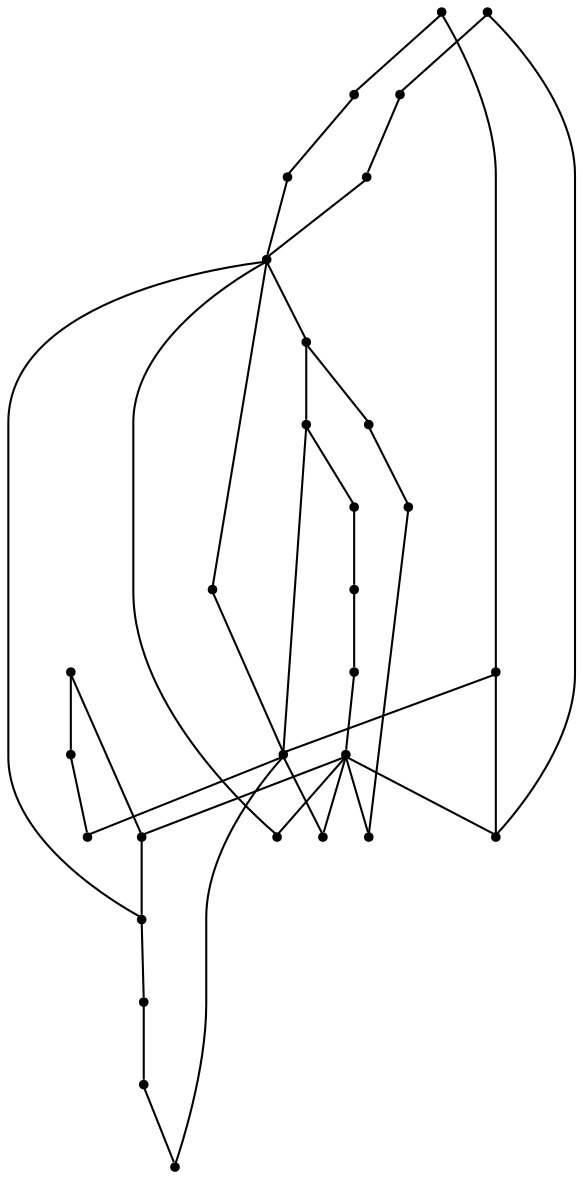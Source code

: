 graph {
  node [shape=point,comment="{\"directed\":false,\"doi\":\"10.1007/978-3-031-22203-0_18\",\"figure\":\"2 (2)\"}"]

  v0 [pos="1570.8888113105563,1259.4268083589827"]
  v1 [pos="1528.809112310551,1373.8436070035946"]
  v2 [pos="1497.5854823336026,1319.7773272441905"]
  v3 [pos="1513.202479778119,1346.8042991229697"]
  v4 [pos="1373.2781378748311,1611.1837359985407"]
  v5 [pos="1466.371168059847,1265.7089490927196"]
  v6 [pos="1481.9829194599033,1292.7359209714991"]
  v7 [pos="1459.6897740412837,1503.863826498227"]
  v8 [pos="1450.7654575594715,1238.6675428200283"]
  v9 [pos="1146.3951404418447,1237.6955103859348"]
  v10 [pos="1342.0617251832916,1517.5293504809827"]
  v11 [pos="1295.234483123752,1736.0532296091283"]
  v12 [pos="1217.1908283726725,1829.7034183425533"]
  v13 [pos="1303.6024645391253,1233.513669347884"]
  v14 [pos="1232.801530563837,1736.0532296091283"]
  v15 [pos="1264.0180704322122,1736.0532296091285"]
  v16 [pos="1170.364635522025,1736.0532296091285"]
  v17 [pos="1217.1908283726727,1330.2288458388562"]
  v18 [pos="1201.5840686634056,1736.0532296091283"]
  v19 [pos="1139.147046444758,1736.0532296091283"]
  v20 [pos="1107.9327321710023,1517.5293504809827"]
  v21 [pos="990.3067181423763,1508.0446183402441"]
  v22 [pos="1061.1033916936788,1611.1837359985407"]
  v23 [pos="879.1015127965873,1263.6086493970333"]
  v24 [pos="999.2331330419727,1242.846236269979"]
  v25 [pos="968.0135727237569,1296.9198604016162"]
  v26 [pos="983.6202052561887,1269.8846221298477"]
  v27 [pos="936.7961108233251,1350.988238553087"]
  v28 [pos="952.406940191325,1323.9530002813185"]
  v29 [pos="921.1883813906882,1378.021378432789"]

  v0 -- v4 [id="-1",pos="1570.8888113105563,1259.4268083589827 1619.8081123123568,1375.37406607794 1558.9817211255795,1407.4288489357755 1501.247507514616,1435.161961538763 1443.5216875747885,1462.9035948852934 1388.887918033939,1486.3154187592631 1373.2781378748311,1611.1837359985407"]
  v0 -- v9 [id="-2",pos="1570.8888113105563,1259.4268083589827 1494.9381375337946,1159.0880902949348 1452.3564079760642,1183.675013726164 1390.725750482244,1222.5558023887995 1329.0950929884236,1261.4406606602915 1248.411310722945,1314.619256987913 1146.3951404418447,1237.6955103859348"]
  v1 -- v7 [id="-3",pos="1528.809112310551,1373.8436070035946 1563.645041325873,1371.7611436404736 1571.4461955858872,1385.2755516006198 1565.7369730912985,1406.5953421718925 1560.023553761142,1427.915132743165 1540.7955608408145,1457.0445027096973 1459.6897740412837,1503.863826498227"]
  v22 -- v4 [id="-4",pos="1061.1033916936788,1611.1837359985407 1373.2781378748311,1611.1837359985407 1373.2781378748311,1611.1837359985407 1373.2781378748311,1611.1837359985407"]
  v1 -- v2 [id="-5",pos="1528.809112310551,1373.8436070035946 1439.9003271868928,1407.1537688121443 1424.2894978188929,1380.116432148309 1497.5854823336026,1319.7773272441905"]
  v0 -- v10 [id="-6",pos="1570.8888113105563,1259.4268083589827 1591.8035188045294,1345.8363362977325 1568.3915351765154,1377.0535427828286 1525.4638846265084,1404.3700291791513 1482.5403037352344,1431.682318791341 1420.1053799343708,1455.0983394494435 1342.0617251832916,1517.5293504809827"]
  v3 -- v0 [id="-7",pos="1513.202479778119,1346.8042991229697 1439.9002000100575,1407.145502419155 1461.2202518726458,1412.8588517275844 1499.5555468965101,1398.2525168411794 1537.8908419203744,1383.6419851706414 1593.245449764247,1348.7118964805459 1570.8888113105563,1259.4268083589827"]
  v2 -- v5 [id="-8",pos="1497.5854823336026,1319.7773272441905 1408.678668450893,1353.0874890527402 1393.072035918461,1326.054349173038 1466.371168059847,1265.7089490927196"]
  v6 -- v3 [id="-9",pos="1481.9829194599033,1292.7359209714991 1408.6785412740576,1353.0792226597507 1424.2893706420575,1380.1123625394528 1513.202479778119,1346.8042991229697"]
  v5 -- v0 [id="-10",pos="1466.371168059847,1265.7089490927196 1377.4612065504614,1299.017012509203 1383.1744987037825,1277.6972219379302 1414.9921080904471,1251.7975952999873 1446.8139143126796,1225.9063622303106 1504.7397834145847,1195.4351659186868 1570.8888113105563,1259.4268083589827"]
  v9 -- v21 [id="-11",pos="1146.3951404418447,1237.6955103859348 990.3067181423763,1508.0446183402441 990.3067181423763,1508.0446183402441 990.3067181423763,1508.0446183402441"]
  v8 -- v6 [id="-12",pos="1450.7654575594715,1238.6675428200283 1377.461079373626,1299.0129429003466 1393.0719087416257,1326.0460827800487 1481.9829194599033,1292.7359209714991"]
  v0 -- v17 [id="-13",pos="1570.8888113105563,1259.4268083589827 1529.3645253449333,1205.3573810114785 1495.7758513485467,1200.6900483543975 1448.9516297388477,1216.2964896172407 1402.1233384704162,1231.9071276642171 1342.0596267655076,1267.7915396311173 1217.1908283726727,1330.2288458388562"]
  v8 -- v13 [id="-14",pos="1450.7654575594715,1238.6675428200283 1469.9925284477424,1209.5372508327396 1462.1912470108928,1196.0227156973167 1440.8669983127363,1190.3093663888872 1419.5427496145799,1184.5919474716015 1384.7081241618205,1186.6838535990216 1303.6024645391253,1233.513669347884"]
  v4 -- v11 [id="-15",pos="1373.2781378748311,1611.1837359985407 1373.2770886659393,1704.8349739279988 1357.6704561335075,1736.0520532378182 1342.0596267655076,1751.6626912847946 1326.4529942330757,1767.2692597229145 1310.846361700644,1767.2692597229145 1295.234483123752,1736.0532296091283"]
  v7 -- v12 [id="-16",pos="1459.6897740412837,1503.863826498227 1357.6704561335075,1533.1389393319257 1357.6704561335075,1618.984921825534 1353.7698154150826,1689.2244630562993 1349.865105037925,1759.463877111788 1342.0596267655076,1814.092780295577 1217.1908283726725,1829.7034183425533"]
  v10 -- v12 [id="-17",pos="1342.0617251832916,1517.5293504809827 1342.0596267655076,1642.40081530836 1334.258345328658,1704.8307771438658 1322.552353514651,1747.7580287624414 1310.846361700644,1790.6809564216073 1295.235532332644,1814.092780295577 1217.1908283726725,1829.7034183425533"]
  v12 -- v15 [id="-18",pos="1217.1908283726725,1829.7034183425533 1305.695445513443,1804.416267837485 1308.2709036070435,1739.0149828357657 1301.7532179698437,1698.513218095551 1295.235532332644,1658.0072565712032 1279.6287726233768,1642.40081530836 1264.0180704322122,1736.0532296091285"]
  v11 -- v14 [id="-19",pos="1295.234483123752,1736.0532296091283 1279.6288998002121,1642.40081530836 1248.411310722945,1642.40081530836 1232.801530563837,1736.0532296091283"]
  v23 -- v22 [id="-20",pos="879.1015127965873,1263.6086493970333 830.1864086303548,1379.5538087239242 906.6236291851319,1425.127196326039 968.2542866789523,1459.6198020640811 1029.889077419923,1494.1164774109798 1076.7131718527867,1517.5283012849493 1061.1033916936788,1611.1837359985407"]
  v23 -- v13 [id="-21",pos="879.1015127965873,1263.6086493970333 936.2324948830598,1189.7509397486353 975.2595683030595,1189.7509397486353 1007.7730257445922,1200.1524784595344 1040.2949404456788,1210.5622835634226 1066.3032391682982,1231.3695577693538 1102.7256674109742,1253.4853383978655 1139.14809565365,1275.5969222422439 1185.972317263349,1299.01281572507 1303.6024645391253,1233.513669347884"]
  v23 -- v20 [id="-22",pos="879.1015127965873,1263.6086493970333 858.1908749613468,1330.2298950348893 881.6029221777786,1377.0535427828286 920.6258623506279,1408.270622092648 959.6445420994916,1439.4835046183343 1014.2782480519231,1455.0983394494435 1107.9327321710023,1517.5293504809827"]
  v23 -- v27 [id="-23",pos="879.1015127965873,1263.6086493970333 856.753204425615,1352.8958359106632 912.1036154339196,1387.8259246007588 950.4389104577838,1402.4364562712967 988.774205481648,1417.042663982425 1010.0942573442364,1411.3293146739954 936.7961108233251,1350.988238553087"]
  v25 -- v27 [id="-24",pos="968.0135727237569,1296.9198604016162 1041.3117192446682,1357.2630349145913 1025.7050867122364,1384.292105185437 936.7961108233251,1350.988238553087"]
  v26 -- v23 [id="-25",pos="983.6202052561887,1269.8846221298477 1072.5291811451,1303.192558371054 1066.8157618149432,1281.8727677997815 1035.0024128522646,1255.9731411618386 1003.1806702184497,1230.0819080921617 945.2506042809765,1199.610711780538 879.1015127965873,1263.6086493970333"]
  v21 -- v29 [id="-26",pos="990.3067181423763,1508.0446183402441 909.1990236903147,1461.2200485715484 889.9709671815696,1432.0906786050164 884.2575478514129,1410.7708880337436 878.5441285212563,1389.4510974624711 886.3495432052563,1375.936689502325 921.1883813906882,1378.021378432789"]
  v29 -- v28 [id="-27",pos="921.1883813906882,1378.021378432789 1010.0942573442364,1411.3293146739954 1025.7050867122364,1384.292105185437 952.406940191325,1323.9530002813185"]
  v23 -- v17 [id="-28",pos="879.1015127965873,1263.6086493970333 936.2324948830598,1205.3573810114785 983.0607861514914,1213.1626364473284 1029.889077419923,1232.6738674078013 1076.7131718527867,1252.185098368274 1123.5414631212182,1283.3979808939605 1217.1908283726727,1330.2288458388562"]
  v24 -- v25 [id="-29",pos="999.2331330419727,1242.846236269979 1072.5291811451,1303.192685546331 1056.9183517771,1330.2298950348893 968.0135727237569,1296.9198604016162"]
  v21 -- v12 [id="-30",pos="990.3067181423763,1508.0446183402441 1092.3199315620539,1564.360215425878 1076.7131718527867,1626.7901772613839 1084.514453289636,1693.1291255786525 1092.3199315620539,1759.463877111788 1123.5414631212182,1829.7034183425533 1217.1908283726725,1829.7034183425533"]
  v19 -- v22 [id="-31",pos="1139.147046444758,1736.0532296091283 1123.5414631212182,1767.2692597229145 1107.9348305887863,1767.2692597229145 1092.3198043852185,1751.6626912847946 1076.7131718527867,1736.0520532378182 1061.1023424847867,1704.8349739279988 1061.1033916936788,1611.1837359985407"]
  v28 -- v26 [id="-32",pos="952.406940191325,1323.9530002813185 1041.3117192446682,1357.2630349145913 1056.9183517771,1330.2298950348893 983.6202052561887,1269.8846221298477"]
  v12 -- v20 [id="-33",pos="1217.1908283726725,1829.7034183425533 1139.14809565365,1814.092780295577 1123.5414631212182,1790.6809564216073 1111.8312744716432,1747.7580287624414 1100.125282657636,1704.8307771438658 1092.3198043852185,1642.40081530836 1107.9327321710023,1517.5293504809827"]
  v12 -- v16 [id="-34",pos="1217.1908283726725,1829.7034183425533 1128.6922521315837,1804.416267837485 1126.1169212148186,1739.0149828357657 1132.6304100164502,1698.513218095551 1139.14809565365,1658.0072565712032 1154.75892502165,1642.40081530836 1170.364635522025,1736.0532296091285"]
  v9 -- v24 [id="-35",pos="1146.3951404418447,1237.6955103859348 1065.286396780891,1190.867793029139 1030.4516441512965,1188.775759726442 1009.1274590415576,1194.4891090348715 987.803210343401,1200.206655127434 980.0019289065515,1213.721190262857 999.2331330419727,1242.846236269979"]
  v18 -- v15 [id="-36",pos="1201.5840686634056,1736.0532296091283 1217.1896519869454,1642.40081530836 1248.411310722945,1642.40081530836 1264.0180704322122,1736.0532296091285"]
  v7 -- v13 [id="-37",pos="1459.6897740412837,1503.863826498227 1303.6024645391253,1233.513669347884 1303.6024645391253,1233.513669347884 1303.6024645391253,1233.513669347884"]
  v19 -- v18 [id="-38",pos="1139.147046444758,1736.0532296091283 1154.75892502165,1642.40081530836 1185.9721900865136,1642.40081530836 1201.5840686634056,1736.0532296091283"]
  v14 -- v16 [id="-39",pos="1232.801530563837,1736.0532296091283 1217.1896519869454,1642.40081530836 1185.972317263349,1642.40081530836 1170.364635522025,1736.0532296091285"]
}